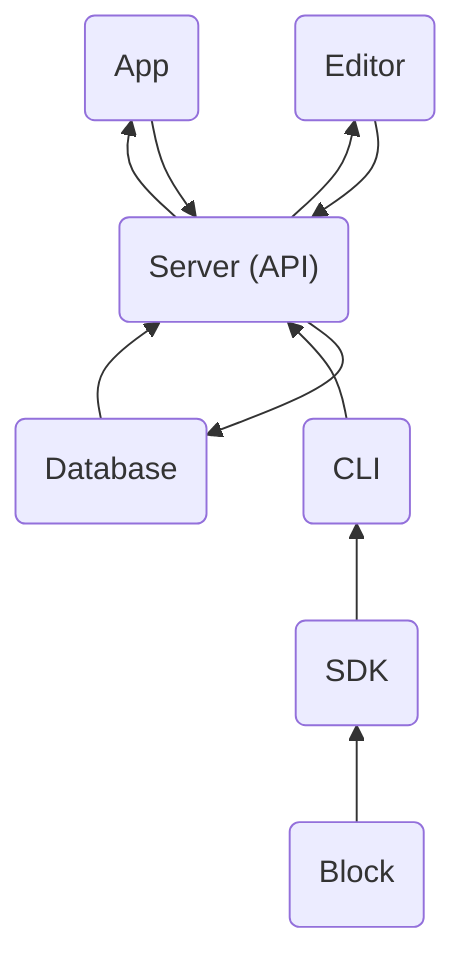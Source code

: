 graph BT
    A(Database) --> B
    B("Server (API)") --> A
    C(App) --> B
    B --> C
    D(Editor) --> B
    B --> D
    E(CLI) --> B
    F(SDK) --> E
    G(Block) --> F